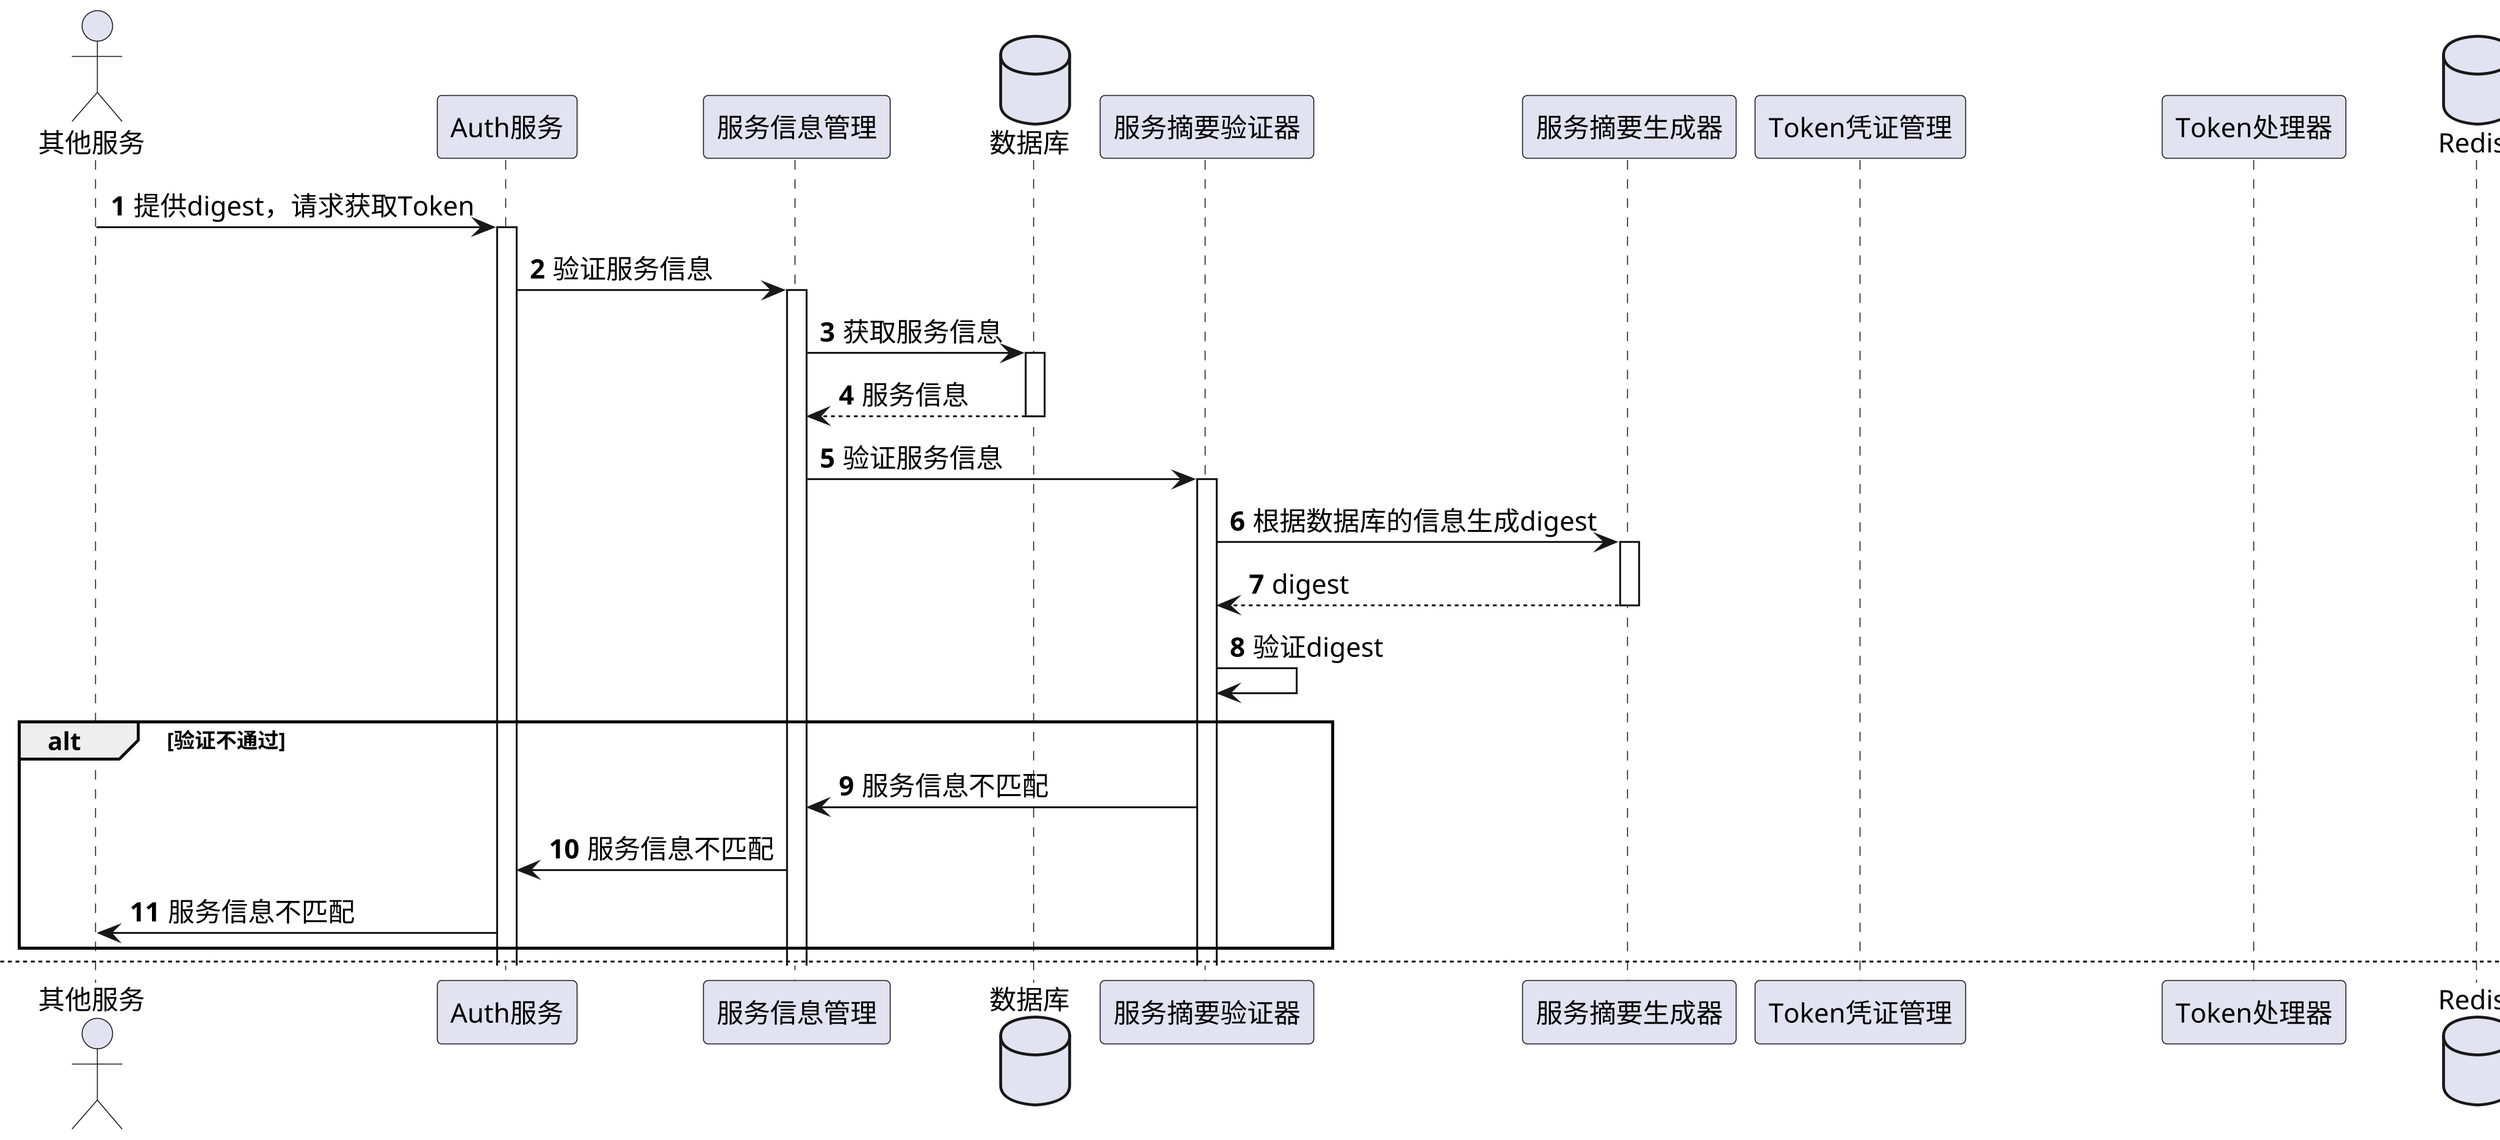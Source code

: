 @startuml
'https://plantuml.com/sequence-diagram

skinparam shadowing false
skinparam defaultFontName xfonts-wqy
skinparam dpi 300
skinparam activity  {
    DiamondFontSize 14
    ArrowFontSize 14
    FontSize 14
}
autonumber

actor 其他服务 as Server
participant Auth服务 as Auth
participant 服务信息管理 as ServerInfoService
database 数据库 as DB
participant 服务摘要验证器 as ServerDigestValidator
participant 服务摘要生成器 as ServerDigestGenerator

Server -> Auth ++: 提供digest，请求获取Token
Auth -> ServerInfoService ++: 验证服务信息
ServerInfoService -> DB ++: 获取服务信息
return 服务信息
ServerInfoService -> ServerDigestValidator ++: 验证服务信息
ServerDigestValidator -> ServerDigestGenerator ++: 根据数据库的信息生成digest
return digest
ServerDigestValidator -> ServerDigestValidator: 验证digest
alt 验证不通过
    ServerInfoService <- ServerDigestValidator : 服务信息不匹配
    Auth <- ServerInfoService: 服务信息不匹配
    Server <- Auth: 服务信息不匹配
end

newpage
return: 验证成功
return: 验证成功

participant Token凭证管理 as TokenCredentialService
participant Token处理器 as IToeknHandler
database Redis as Redis

Auth -> TokenCredentialService ++: 生成Token
TokenCredentialService -> TokenCredentialService ++--: 根据配置生成服务Token
TokenCredentialService -> IToeknHandler ++: 缓存Token
IToeknHandler -> Redis ++: 缓存Token
return ok
return ok
return Token
return Token

@enduml